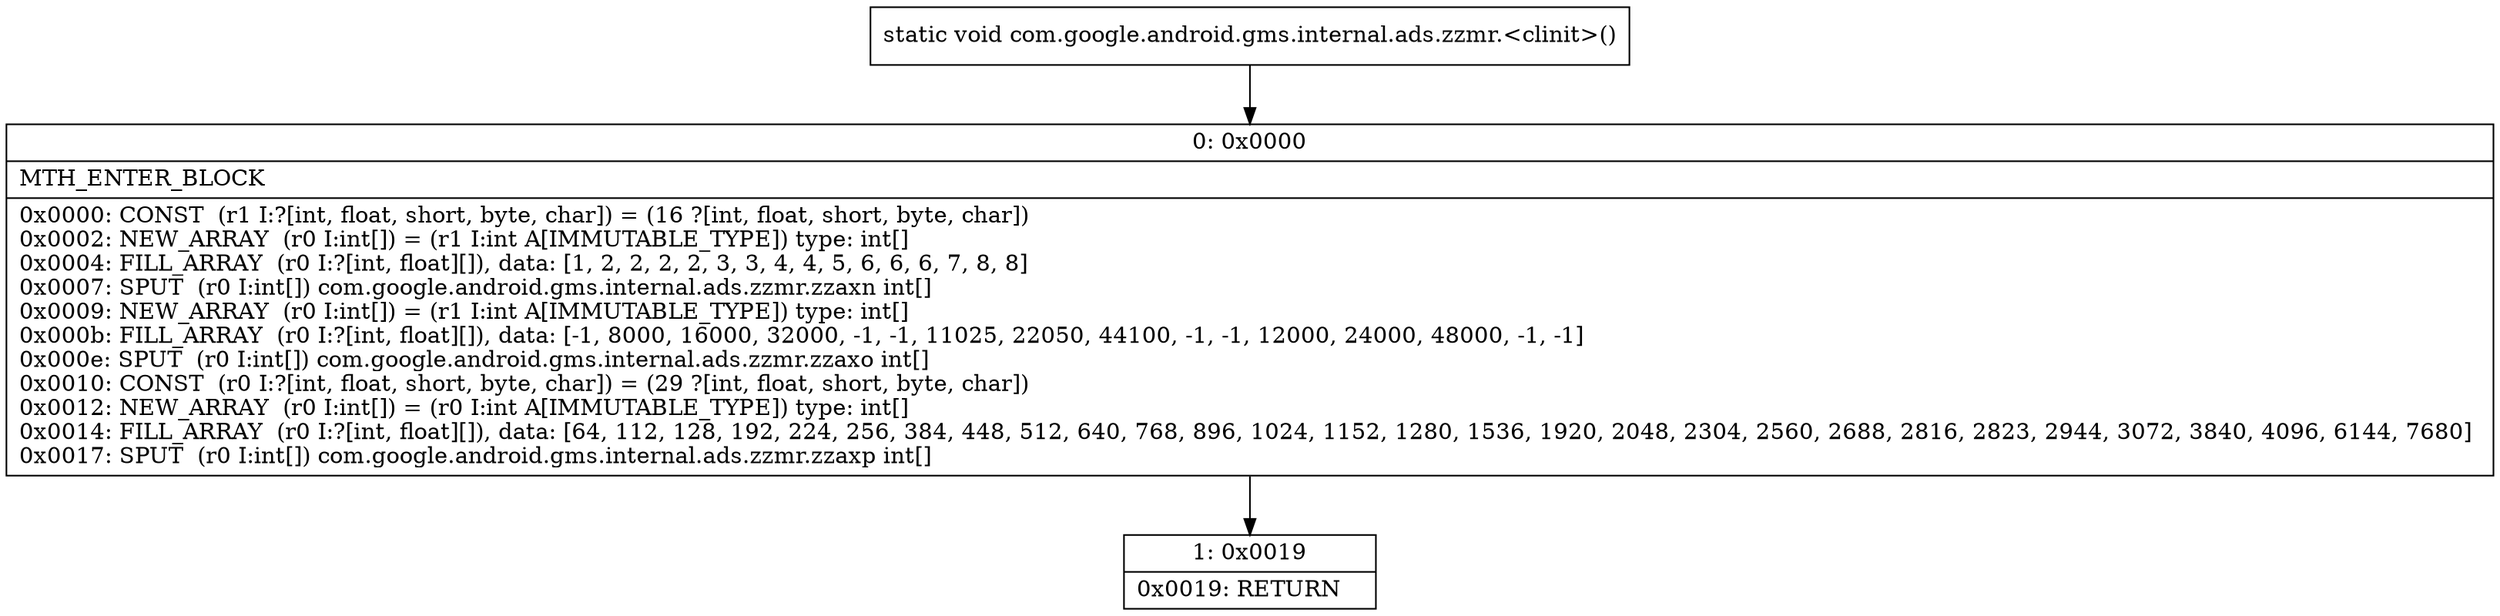 digraph "CFG forcom.google.android.gms.internal.ads.zzmr.\<clinit\>()V" {
Node_0 [shape=record,label="{0\:\ 0x0000|MTH_ENTER_BLOCK\l|0x0000: CONST  (r1 I:?[int, float, short, byte, char]) = (16 ?[int, float, short, byte, char]) \l0x0002: NEW_ARRAY  (r0 I:int[]) = (r1 I:int A[IMMUTABLE_TYPE]) type: int[] \l0x0004: FILL_ARRAY  (r0 I:?[int, float][]), data: [1, 2, 2, 2, 2, 3, 3, 4, 4, 5, 6, 6, 6, 7, 8, 8] \l0x0007: SPUT  (r0 I:int[]) com.google.android.gms.internal.ads.zzmr.zzaxn int[] \l0x0009: NEW_ARRAY  (r0 I:int[]) = (r1 I:int A[IMMUTABLE_TYPE]) type: int[] \l0x000b: FILL_ARRAY  (r0 I:?[int, float][]), data: [\-1, 8000, 16000, 32000, \-1, \-1, 11025, 22050, 44100, \-1, \-1, 12000, 24000, 48000, \-1, \-1] \l0x000e: SPUT  (r0 I:int[]) com.google.android.gms.internal.ads.zzmr.zzaxo int[] \l0x0010: CONST  (r0 I:?[int, float, short, byte, char]) = (29 ?[int, float, short, byte, char]) \l0x0012: NEW_ARRAY  (r0 I:int[]) = (r0 I:int A[IMMUTABLE_TYPE]) type: int[] \l0x0014: FILL_ARRAY  (r0 I:?[int, float][]), data: [64, 112, 128, 192, 224, 256, 384, 448, 512, 640, 768, 896, 1024, 1152, 1280, 1536, 1920, 2048, 2304, 2560, 2688, 2816, 2823, 2944, 3072, 3840, 4096, 6144, 7680] \l0x0017: SPUT  (r0 I:int[]) com.google.android.gms.internal.ads.zzmr.zzaxp int[] \l}"];
Node_1 [shape=record,label="{1\:\ 0x0019|0x0019: RETURN   \l}"];
MethodNode[shape=record,label="{static void com.google.android.gms.internal.ads.zzmr.\<clinit\>() }"];
MethodNode -> Node_0;
Node_0 -> Node_1;
}

